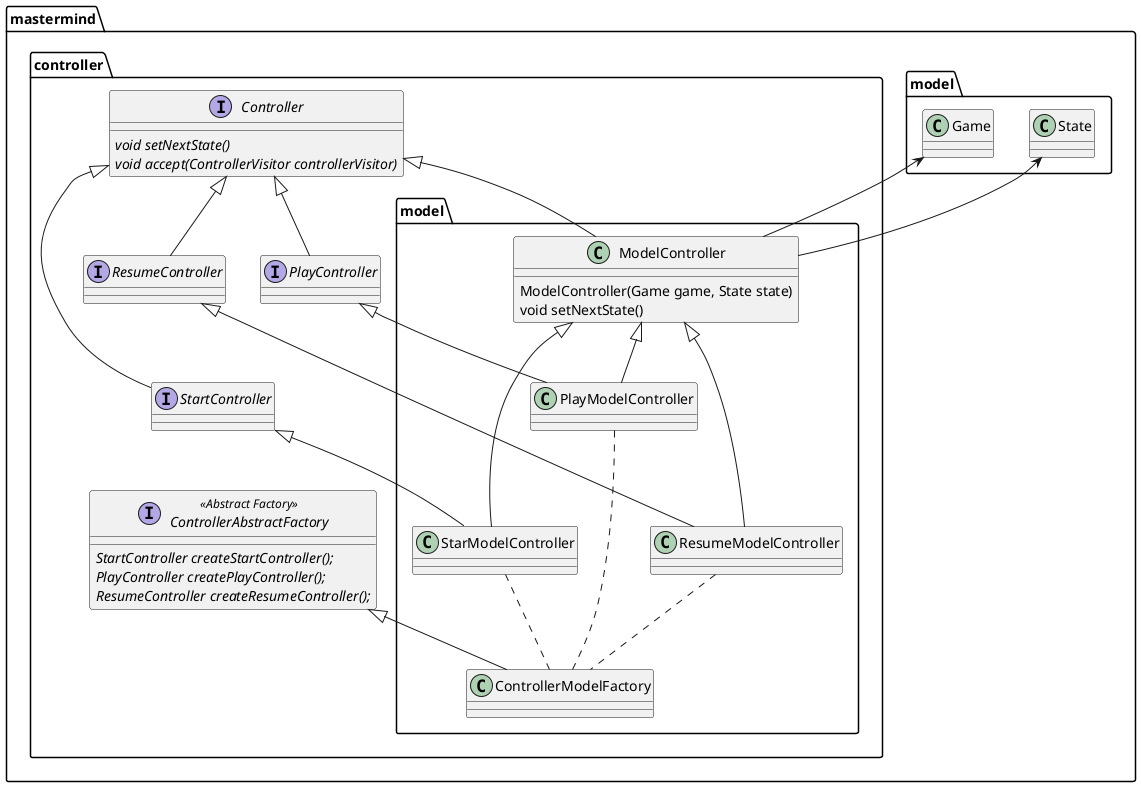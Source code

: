 @startuml

package mastermind.model {
    class Game
    class State
}

package mastermind.controller {
   interface Controller {
      {abstract} void setNextState()
      {abstract} void accept(ControllerVisitor controllerVisitor)
   }

   interface ControllerAbstractFactory <<Abstract Factory>> {
      {abstract}StartController createStartController();
      {abstract}PlayController createPlayController();
      {abstract}ResumeController createResumeController();
   }

   interface StartController
   interface PlayController
   interface ResumeController

   Controller <|-down-- StartController
   Controller <|-down- PlayController
   Controller <|-down- ResumeController
}

package mastermind.controller.model {
   class ModelController {
      ModelController(Game game, State state)
      void setNextState()
   }
   ModelController -up-> Game
   ModelController -up-> State

   class StarModelController
   class PlayModelController
   class ResumeModelController

   ControllerAbstractFactory <|-- ControllerModelFactory

   ModelController <|-down-- StarModelController
   ModelController <|-down- PlayModelController
   ModelController <|-down-- ResumeModelController

   StartController <|-down- StarModelController
   PlayController <|-down- PlayModelController
   ResumeController <|-down- ResumeModelController

   ControllerModelFactory .up. StarModelController
   ControllerModelFactory .up. PlayModelController
   ControllerModelFactory .up. ResumeModelController
}

Controller <|-down- ModelController

@enduml

